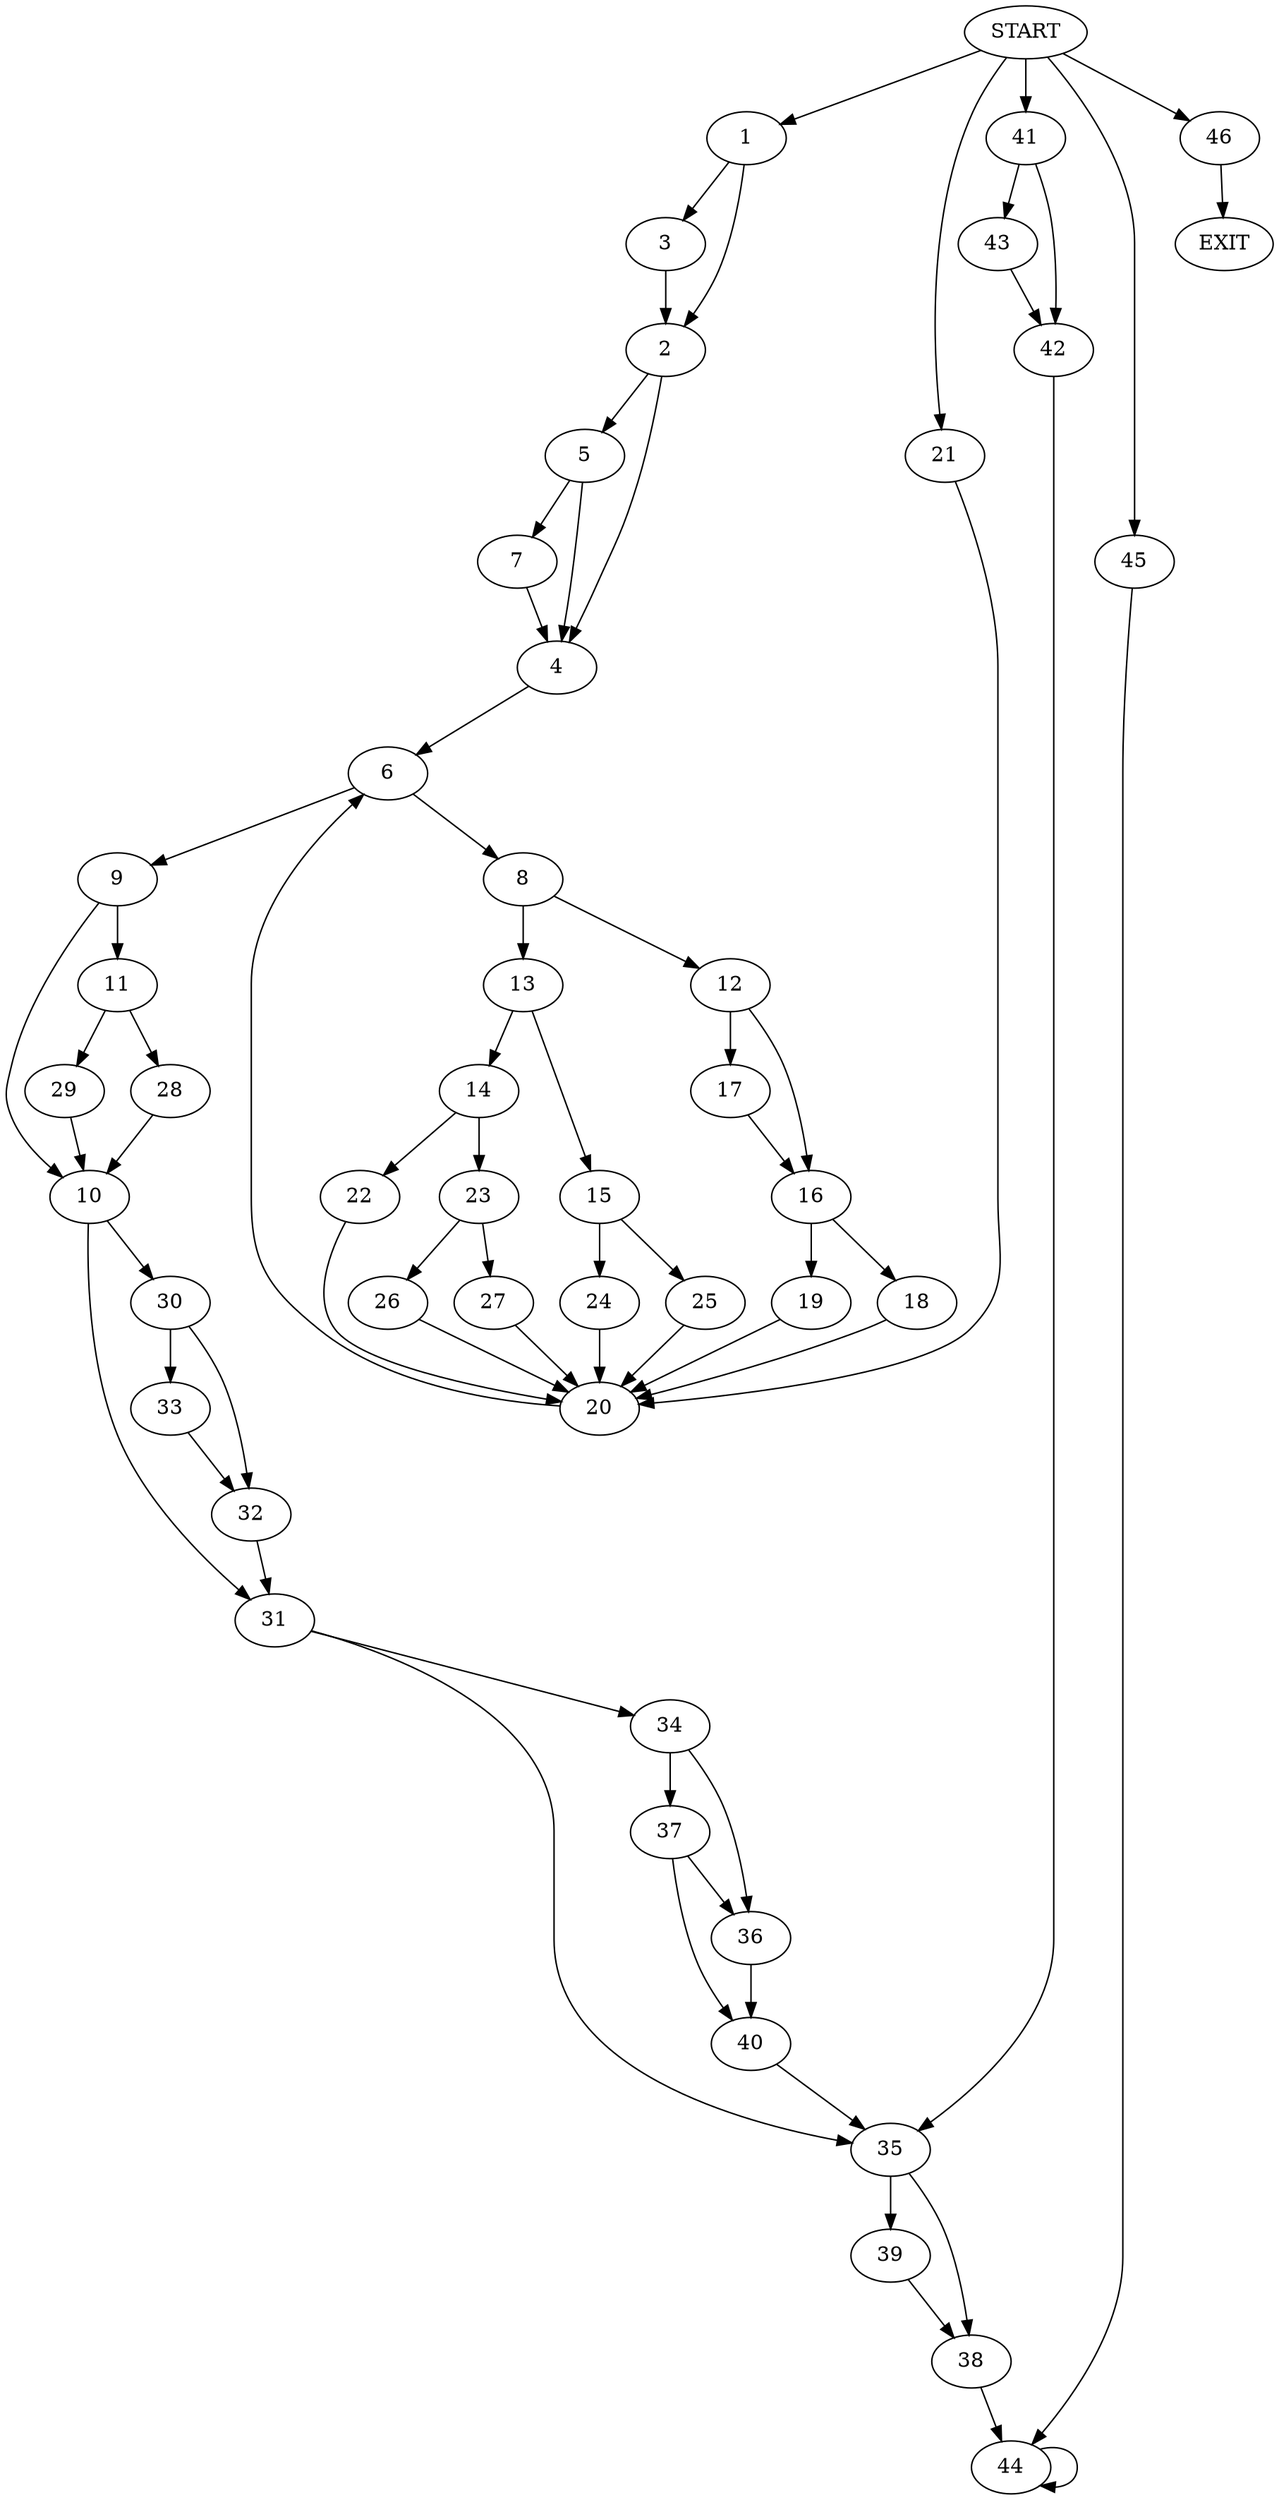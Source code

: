 digraph {
0 [label="START"]
47 [label="EXIT"]
0 -> 1
1 -> 2
1 -> 3
2 -> 4
2 -> 5
3 -> 2
4 -> 6
5 -> 7
5 -> 4
7 -> 4
6 -> 8
6 -> 9
9 -> 10
9 -> 11
8 -> 12
8 -> 13
13 -> 14
13 -> 15
12 -> 16
12 -> 17
16 -> 18
16 -> 19
17 -> 16
18 -> 20
19 -> 20
20 -> 6
0 -> 21
21 -> 20
14 -> 22
14 -> 23
15 -> 24
15 -> 25
24 -> 20
25 -> 20
23 -> 26
23 -> 27
22 -> 20
26 -> 20
27 -> 20
11 -> 28
11 -> 29
10 -> 30
10 -> 31
28 -> 10
29 -> 10
30 -> 32
30 -> 33
31 -> 34
31 -> 35
33 -> 32
32 -> 31
34 -> 36
34 -> 37
35 -> 38
35 -> 39
36 -> 40
37 -> 36
37 -> 40
40 -> 35
0 -> 41
41 -> 42
41 -> 43
43 -> 42
42 -> 35
39 -> 38
38 -> 44
44 -> 44
0 -> 45
45 -> 44
0 -> 46
46 -> 47
}
